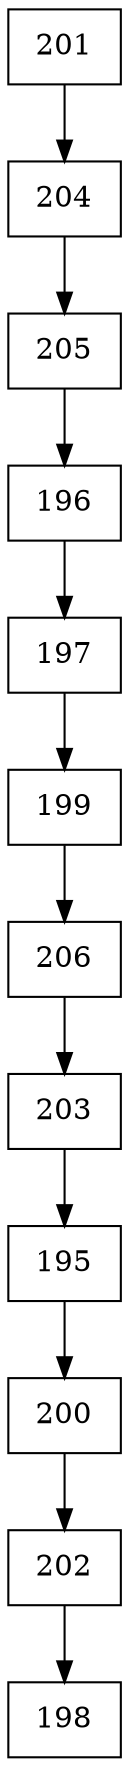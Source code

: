 digraph G {
  node [shape=record];
  node0 [label="{201}"];
  node0 -> node1;
  node1 [label="{204}"];
  node1 -> node2;
  node2 [label="{205}"];
  node2 -> node3;
  node3 [label="{196}"];
  node3 -> node4;
  node4 [label="{197}"];
  node4 -> node5;
  node5 [label="{199}"];
  node5 -> node6;
  node6 [label="{206}"];
  node6 -> node7;
  node7 [label="{203}"];
  node7 -> node8;
  node8 [label="{195}"];
  node8 -> node9;
  node9 [label="{200}"];
  node9 -> node10;
  node10 [label="{202}"];
  node10 -> node11;
  node11 [label="{198}"];
}
